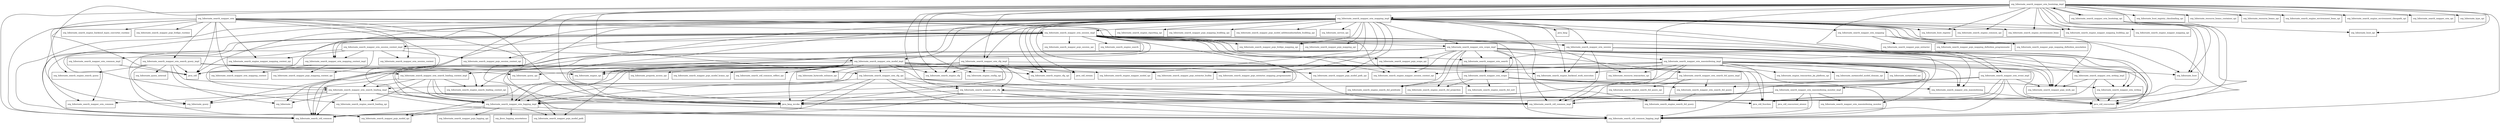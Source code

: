 digraph hibernate_search_mapper_orm_6_0_0_Alpha7_package_dependencies {
  node [shape = box, fontsize=10.0];
  org_hibernate_search_mapper_orm -> java_lang_invoke;
  org_hibernate_search_mapper_orm -> java_util;
  org_hibernate_search_mapper_orm -> org_hibernate_query;
  org_hibernate_search_mapper_orm -> org_hibernate_search_engine_backend_types_converter_runtime;
  org_hibernate_search_mapper_orm -> org_hibernate_search_engine_mapper_mapping_context_spi;
  org_hibernate_search_mapper_orm -> org_hibernate_search_engine_mapper_session_context_spi;
  org_hibernate_search_mapper_orm -> org_hibernate_search_engine_search_query;
  org_hibernate_search_mapper_orm -> org_hibernate_search_mapper_orm_logging_impl;
  org_hibernate_search_mapper_orm -> org_hibernate_search_mapper_orm_mapping_context;
  org_hibernate_search_mapper_orm -> org_hibernate_search_mapper_orm_search_query_impl;
  org_hibernate_search_mapper_orm -> org_hibernate_search_mapper_orm_session;
  org_hibernate_search_mapper_orm -> org_hibernate_search_mapper_orm_session_context;
  org_hibernate_search_mapper_orm -> org_hibernate_search_mapper_orm_session_impl;
  org_hibernate_search_mapper_orm -> org_hibernate_search_mapper_pojo_bridge_runtime;
  org_hibernate_search_mapper_orm -> org_hibernate_search_util_common;
  org_hibernate_search_mapper_orm -> org_hibernate_search_util_common_logging_impl;
  org_hibernate_search_mapper_orm_bootstrap_impl -> java_lang_invoke;
  org_hibernate_search_mapper_orm_bootstrap_impl -> java_util;
  org_hibernate_search_mapper_orm_bootstrap_impl -> java_util_concurrent;
  org_hibernate_search_mapper_orm_bootstrap_impl -> java_util_function;
  org_hibernate_search_mapper_orm_bootstrap_impl -> org_hibernate_boot;
  org_hibernate_search_mapper_orm_bootstrap_impl -> org_hibernate_boot_registry;
  org_hibernate_search_mapper_orm_bootstrap_impl -> org_hibernate_boot_registry_classloading_spi;
  org_hibernate_search_mapper_orm_bootstrap_impl -> org_hibernate_boot_spi;
  org_hibernate_search_mapper_orm_bootstrap_impl -> org_hibernate_engine_config_spi;
  org_hibernate_search_mapper_orm_bootstrap_impl -> org_hibernate_resource_beans_container_spi;
  org_hibernate_search_mapper_orm_bootstrap_impl -> org_hibernate_resource_beans_spi;
  org_hibernate_search_mapper_orm_bootstrap_impl -> org_hibernate_search_engine_cfg;
  org_hibernate_search_mapper_orm_bootstrap_impl -> org_hibernate_search_engine_cfg_spi;
  org_hibernate_search_mapper_orm_bootstrap_impl -> org_hibernate_search_engine_common_spi;
  org_hibernate_search_mapper_orm_bootstrap_impl -> org_hibernate_search_engine_environment_bean;
  org_hibernate_search_mapper_orm_bootstrap_impl -> org_hibernate_search_engine_environment_bean_spi;
  org_hibernate_search_mapper_orm_bootstrap_impl -> org_hibernate_search_engine_environment_classpath_spi;
  org_hibernate_search_mapper_orm_bootstrap_impl -> org_hibernate_search_engine_mapper_mapping_building_spi;
  org_hibernate_search_mapper_orm_bootstrap_impl -> org_hibernate_search_engine_mapper_mapping_spi;
  org_hibernate_search_mapper_orm_bootstrap_impl -> org_hibernate_search_mapper_orm_bootstrap_spi;
  org_hibernate_search_mapper_orm_bootstrap_impl -> org_hibernate_search_mapper_orm_cfg;
  org_hibernate_search_mapper_orm_bootstrap_impl -> org_hibernate_search_mapper_orm_cfg_impl;
  org_hibernate_search_mapper_orm_bootstrap_impl -> org_hibernate_search_mapper_orm_cfg_spi;
  org_hibernate_search_mapper_orm_bootstrap_impl -> org_hibernate_search_mapper_orm_event_impl;
  org_hibernate_search_mapper_orm_bootstrap_impl -> org_hibernate_search_mapper_orm_logging_impl;
  org_hibernate_search_mapper_orm_bootstrap_impl -> org_hibernate_search_mapper_orm_mapping_impl;
  org_hibernate_search_mapper_orm_bootstrap_impl -> org_hibernate_search_mapper_orm_spi;
  org_hibernate_search_mapper_orm_bootstrap_impl -> org_hibernate_search_util_common;
  org_hibernate_search_mapper_orm_bootstrap_impl -> org_hibernate_search_util_common_impl;
  org_hibernate_search_mapper_orm_bootstrap_impl -> org_hibernate_search_util_common_logging_impl;
  org_hibernate_search_mapper_orm_bootstrap_impl -> org_hibernate_type_spi;
  org_hibernate_search_mapper_orm_bootstrap_spi -> java_util_function;
  org_hibernate_search_mapper_orm_bootstrap_spi -> org_hibernate_boot;
  org_hibernate_search_mapper_orm_bootstrap_spi -> org_hibernate_boot_spi;
  org_hibernate_search_mapper_orm_bootstrap_spi -> org_hibernate_search_mapper_orm_bootstrap_impl;
  org_hibernate_search_mapper_orm_cfg -> java_lang_invoke;
  org_hibernate_search_mapper_orm_cfg -> java_util_function;
  org_hibernate_search_mapper_orm_cfg -> org_hibernate_search_mapper_orm_logging_impl;
  org_hibernate_search_mapper_orm_cfg -> org_hibernate_search_util_common;
  org_hibernate_search_mapper_orm_cfg -> org_hibernate_search_util_common_impl;
  org_hibernate_search_mapper_orm_cfg -> org_hibernate_search_util_common_logging_impl;
  org_hibernate_search_mapper_orm_cfg_impl -> java_lang_invoke;
  org_hibernate_search_mapper_orm_cfg_impl -> java_util;
  org_hibernate_search_mapper_orm_cfg_impl -> org_hibernate_engine_config_spi;
  org_hibernate_search_mapper_orm_cfg_impl -> org_hibernate_search_engine_cfg;
  org_hibernate_search_mapper_orm_cfg_impl -> org_hibernate_search_engine_cfg_spi;
  org_hibernate_search_mapper_orm_cfg_impl -> org_hibernate_search_mapper_orm_cfg;
  org_hibernate_search_mapper_orm_cfg_impl -> org_hibernate_search_mapper_orm_logging_impl;
  org_hibernate_search_mapper_orm_cfg_impl -> org_hibernate_search_util_common_impl;
  org_hibernate_search_mapper_orm_cfg_impl -> org_hibernate_search_util_common_logging_impl;
  org_hibernate_search_mapper_orm_cfg_spi -> java_lang_invoke;
  org_hibernate_search_mapper_orm_cfg_spi -> java_util_function;
  org_hibernate_search_mapper_orm_cfg_spi -> org_hibernate_search_mapper_orm_cfg;
  org_hibernate_search_mapper_orm_cfg_spi -> org_hibernate_search_mapper_orm_logging_impl;
  org_hibernate_search_mapper_orm_cfg_spi -> org_hibernate_search_util_common;
  org_hibernate_search_mapper_orm_cfg_spi -> org_hibernate_search_util_common_impl;
  org_hibernate_search_mapper_orm_cfg_spi -> org_hibernate_search_util_common_logging_impl;
  org_hibernate_search_mapper_orm_common_impl -> java_util;
  org_hibernate_search_mapper_orm_common_impl -> org_hibernate_search_mapper_orm_common;
  org_hibernate_search_mapper_orm_event_impl -> java_lang_invoke;
  org_hibernate_search_mapper_orm_event_impl -> java_util_concurrent;
  org_hibernate_search_mapper_orm_event_impl -> java_util_function;
  org_hibernate_search_mapper_orm_event_impl -> org_hibernate_search_mapper_orm_logging_impl;
  org_hibernate_search_mapper_orm_event_impl -> org_hibernate_search_mapper_pojo_work_spi;
  org_hibernate_search_mapper_orm_event_impl -> org_hibernate_search_util_common_impl;
  org_hibernate_search_mapper_orm_event_impl -> org_hibernate_search_util_common_logging_impl;
  org_hibernate_search_mapper_orm_logging_impl -> org_hibernate_search_mapper_pojo_logging_spi;
  org_hibernate_search_mapper_orm_logging_impl -> org_hibernate_search_mapper_pojo_model_path;
  org_hibernate_search_mapper_orm_logging_impl -> org_hibernate_search_mapper_pojo_model_spi;
  org_hibernate_search_mapper_orm_logging_impl -> org_hibernate_search_util_common;
  org_hibernate_search_mapper_orm_logging_impl -> org_hibernate_search_util_common_logging_impl;
  org_hibernate_search_mapper_orm_logging_impl -> org_jboss_logging_annotations;
  org_hibernate_search_mapper_orm_mapping -> org_hibernate_search_mapper_pojo_extractor;
  org_hibernate_search_mapper_orm_mapping -> org_hibernate_search_mapper_pojo_mapping_definition_annotation;
  org_hibernate_search_mapper_orm_mapping -> org_hibernate_search_mapper_pojo_mapping_definition_programmatic;
  org_hibernate_search_mapper_orm_mapping_context_impl -> org_hibernate_search_mapper_orm_mapping_context;
  org_hibernate_search_mapper_orm_mapping_context_impl -> org_hibernate_search_mapper_pojo_mapping_context_spi;
  org_hibernate_search_mapper_orm_mapping_impl -> java_lang;
  org_hibernate_search_mapper_orm_mapping_impl -> java_lang_invoke;
  org_hibernate_search_mapper_orm_mapping_impl -> java_util;
  org_hibernate_search_mapper_orm_mapping_impl -> java_util_function;
  org_hibernate_search_mapper_orm_mapping_impl -> java_util_stream;
  org_hibernate_search_mapper_orm_mapping_impl -> org_hibernate;
  org_hibernate_search_mapper_orm_mapping_impl -> org_hibernate_boot;
  org_hibernate_search_mapper_orm_mapping_impl -> org_hibernate_boot_registry;
  org_hibernate_search_mapper_orm_mapping_impl -> org_hibernate_engine_spi;
  org_hibernate_search_mapper_orm_mapping_impl -> org_hibernate_search_engine_backend_work_execution;
  org_hibernate_search_mapper_orm_mapping_impl -> org_hibernate_search_engine_cfg;
  org_hibernate_search_mapper_orm_mapping_impl -> org_hibernate_search_engine_cfg_spi;
  org_hibernate_search_mapper_orm_mapping_impl -> org_hibernate_search_engine_common_spi;
  org_hibernate_search_mapper_orm_mapping_impl -> org_hibernate_search_engine_environment_bean;
  org_hibernate_search_mapper_orm_mapping_impl -> org_hibernate_search_engine_mapper_mapping_building_spi;
  org_hibernate_search_mapper_orm_mapping_impl -> org_hibernate_search_engine_mapper_mapping_spi;
  org_hibernate_search_mapper_orm_mapping_impl -> org_hibernate_search_engine_mapper_model_spi;
  org_hibernate_search_mapper_orm_mapping_impl -> org_hibernate_search_engine_reporting_spi;
  org_hibernate_search_mapper_orm_mapping_impl -> org_hibernate_search_mapper_orm_cfg;
  org_hibernate_search_mapper_orm_mapping_impl -> org_hibernate_search_mapper_orm_cfg_impl;
  org_hibernate_search_mapper_orm_mapping_impl -> org_hibernate_search_mapper_orm_event_impl;
  org_hibernate_search_mapper_orm_mapping_impl -> org_hibernate_search_mapper_orm_logging_impl;
  org_hibernate_search_mapper_orm_mapping_impl -> org_hibernate_search_mapper_orm_mapping;
  org_hibernate_search_mapper_orm_mapping_impl -> org_hibernate_search_mapper_orm_mapping_context_impl;
  org_hibernate_search_mapper_orm_mapping_impl -> org_hibernate_search_mapper_orm_model_impl;
  org_hibernate_search_mapper_orm_mapping_impl -> org_hibernate_search_mapper_orm_scope_impl;
  org_hibernate_search_mapper_orm_mapping_impl -> org_hibernate_search_mapper_orm_search_loading_impl;
  org_hibernate_search_mapper_orm_mapping_impl -> org_hibernate_search_mapper_orm_session;
  org_hibernate_search_mapper_orm_mapping_impl -> org_hibernate_search_mapper_orm_session_impl;
  org_hibernate_search_mapper_orm_mapping_impl -> org_hibernate_search_mapper_pojo_bridge_mapping_spi;
  org_hibernate_search_mapper_orm_mapping_impl -> org_hibernate_search_mapper_pojo_extractor_builtin;
  org_hibernate_search_mapper_orm_mapping_impl -> org_hibernate_search_mapper_pojo_extractor_mapping_programmatic;
  org_hibernate_search_mapper_orm_mapping_impl -> org_hibernate_search_mapper_pojo_mapping_building_spi;
  org_hibernate_search_mapper_orm_mapping_impl -> org_hibernate_search_mapper_pojo_mapping_definition_annotation;
  org_hibernate_search_mapper_orm_mapping_impl -> org_hibernate_search_mapper_pojo_mapping_spi;
  org_hibernate_search_mapper_orm_mapping_impl -> org_hibernate_search_mapper_pojo_model_additionalmetadata_building_spi;
  org_hibernate_search_mapper_orm_mapping_impl -> org_hibernate_search_mapper_pojo_model_path;
  org_hibernate_search_mapper_orm_mapping_impl -> org_hibernate_search_mapper_pojo_model_path_spi;
  org_hibernate_search_mapper_orm_mapping_impl -> org_hibernate_search_mapper_pojo_model_spi;
  org_hibernate_search_mapper_orm_mapping_impl -> org_hibernate_search_mapper_pojo_work_spi;
  org_hibernate_search_mapper_orm_mapping_impl -> org_hibernate_search_util_common;
  org_hibernate_search_mapper_orm_mapping_impl -> org_hibernate_search_util_common_impl;
  org_hibernate_search_mapper_orm_mapping_impl -> org_hibernate_search_util_common_logging_impl;
  org_hibernate_search_mapper_orm_mapping_impl -> org_hibernate_service_spi;
  org_hibernate_search_mapper_orm_massindexing -> java_util_concurrent;
  org_hibernate_search_mapper_orm_massindexing_impl -> java_lang_invoke;
  org_hibernate_search_mapper_orm_massindexing_impl -> java_util_concurrent;
  org_hibernate_search_mapper_orm_massindexing_impl -> java_util_function;
  org_hibernate_search_mapper_orm_massindexing_impl -> org_hibernate_engine_spi;
  org_hibernate_search_mapper_orm_massindexing_impl -> org_hibernate_engine_transaction_jta_platform_spi;
  org_hibernate_search_mapper_orm_massindexing_impl -> org_hibernate_metamodel_model_domain_spi;
  org_hibernate_search_mapper_orm_massindexing_impl -> org_hibernate_metamodel_spi;
  org_hibernate_search_mapper_orm_massindexing_impl -> org_hibernate_query;
  org_hibernate_search_mapper_orm_massindexing_impl -> org_hibernate_query_spi;
  org_hibernate_search_mapper_orm_massindexing_impl -> org_hibernate_resource_transaction_spi;
  org_hibernate_search_mapper_orm_massindexing_impl -> org_hibernate_search_engine_backend_work_execution;
  org_hibernate_search_mapper_orm_massindexing_impl -> org_hibernate_search_engine_mapper_session_context_spi;
  org_hibernate_search_mapper_orm_massindexing_impl -> org_hibernate_search_mapper_orm_logging_impl;
  org_hibernate_search_mapper_orm_massindexing_impl -> org_hibernate_search_mapper_orm_massindexing;
  org_hibernate_search_mapper_orm_massindexing_impl -> org_hibernate_search_mapper_orm_massindexing_monitor;
  org_hibernate_search_mapper_orm_massindexing_impl -> org_hibernate_search_mapper_orm_massindexing_monitor_impl;
  org_hibernate_search_mapper_orm_massindexing_impl -> org_hibernate_search_mapper_pojo_work_spi;
  org_hibernate_search_mapper_orm_massindexing_impl -> org_hibernate_search_util_common;
  org_hibernate_search_mapper_orm_massindexing_impl -> org_hibernate_search_util_common_impl;
  org_hibernate_search_mapper_orm_massindexing_impl -> org_hibernate_search_util_common_logging_impl;
  org_hibernate_search_mapper_orm_massindexing_monitor_impl -> java_lang_invoke;
  org_hibernate_search_mapper_orm_massindexing_monitor_impl -> java_util_concurrent_atomic;
  org_hibernate_search_mapper_orm_massindexing_monitor_impl -> org_hibernate_search_mapper_orm_logging_impl;
  org_hibernate_search_mapper_orm_massindexing_monitor_impl -> org_hibernate_search_mapper_orm_massindexing_monitor;
  org_hibernate_search_mapper_orm_massindexing_monitor_impl -> org_hibernate_search_util_common_logging_impl;
  org_hibernate_search_mapper_orm_model_impl -> java_lang_invoke;
  org_hibernate_search_mapper_orm_model_impl -> java_util;
  org_hibernate_search_mapper_orm_model_impl -> java_util_function;
  org_hibernate_search_mapper_orm_model_impl -> java_util_stream;
  org_hibernate_search_mapper_orm_model_impl -> org_hibernate_boot;
  org_hibernate_search_mapper_orm_model_impl -> org_hibernate_bytecode_enhance_spi;
  org_hibernate_search_mapper_orm_model_impl -> org_hibernate_engine_spi;
  org_hibernate_search_mapper_orm_model_impl -> org_hibernate_property_access_spi;
  org_hibernate_search_mapper_orm_model_impl -> org_hibernate_search_engine_cfg;
  org_hibernate_search_mapper_orm_model_impl -> org_hibernate_search_engine_cfg_spi;
  org_hibernate_search_mapper_orm_model_impl -> org_hibernate_search_engine_mapper_model_spi;
  org_hibernate_search_mapper_orm_model_impl -> org_hibernate_search_mapper_orm_cfg_spi;
  org_hibernate_search_mapper_orm_model_impl -> org_hibernate_search_mapper_orm_logging_impl;
  org_hibernate_search_mapper_orm_model_impl -> org_hibernate_search_mapper_pojo_extractor_builtin;
  org_hibernate_search_mapper_orm_model_impl -> org_hibernate_search_mapper_pojo_extractor_mapping_programmatic;
  org_hibernate_search_mapper_orm_model_impl -> org_hibernate_search_mapper_pojo_model_hcann_spi;
  org_hibernate_search_mapper_orm_model_impl -> org_hibernate_search_mapper_pojo_model_path;
  org_hibernate_search_mapper_orm_model_impl -> org_hibernate_search_mapper_pojo_model_path_spi;
  org_hibernate_search_mapper_orm_model_impl -> org_hibernate_search_mapper_pojo_model_spi;
  org_hibernate_search_mapper_orm_model_impl -> org_hibernate_search_util_common;
  org_hibernate_search_mapper_orm_model_impl -> org_hibernate_search_util_common_impl;
  org_hibernate_search_mapper_orm_model_impl -> org_hibernate_search_util_common_logging_impl;
  org_hibernate_search_mapper_orm_model_impl -> org_hibernate_search_util_common_reflect_spi;
  org_hibernate_search_mapper_orm_scope -> org_hibernate_search_engine_search_dsl_predicate;
  org_hibernate_search_mapper_orm_scope -> org_hibernate_search_engine_search_dsl_projection;
  org_hibernate_search_mapper_orm_scope -> org_hibernate_search_engine_search_dsl_sort;
  org_hibernate_search_mapper_orm_scope -> org_hibernate_search_mapper_orm_massindexing;
  org_hibernate_search_mapper_orm_scope -> org_hibernate_search_mapper_orm_search_dsl_query;
  org_hibernate_search_mapper_orm_scope -> org_hibernate_search_mapper_orm_writing;
  org_hibernate_search_mapper_orm_scope_impl -> org_hibernate_search_engine_mapper_session_context_spi;
  org_hibernate_search_mapper_orm_scope_impl -> org_hibernate_search_engine_search_dsl_predicate;
  org_hibernate_search_mapper_orm_scope_impl -> org_hibernate_search_engine_search_dsl_projection;
  org_hibernate_search_mapper_orm_scope_impl -> org_hibernate_search_engine_search_dsl_query;
  org_hibernate_search_mapper_orm_scope_impl -> org_hibernate_search_engine_search_dsl_sort;
  org_hibernate_search_mapper_orm_scope_impl -> org_hibernate_search_engine_search_loading_context_spi;
  org_hibernate_search_mapper_orm_scope_impl -> org_hibernate_search_mapper_orm_massindexing;
  org_hibernate_search_mapper_orm_scope_impl -> org_hibernate_search_mapper_orm_massindexing_impl;
  org_hibernate_search_mapper_orm_scope_impl -> org_hibernate_search_mapper_orm_scope;
  org_hibernate_search_mapper_orm_scope_impl -> org_hibernate_search_mapper_orm_search;
  org_hibernate_search_mapper_orm_scope_impl -> org_hibernate_search_mapper_orm_search_dsl_query;
  org_hibernate_search_mapper_orm_scope_impl -> org_hibernate_search_mapper_orm_search_dsl_query_impl;
  org_hibernate_search_mapper_orm_scope_impl -> org_hibernate_search_mapper_orm_search_loading_context_impl;
  org_hibernate_search_mapper_orm_scope_impl -> org_hibernate_search_mapper_orm_search_loading_impl;
  org_hibernate_search_mapper_orm_scope_impl -> org_hibernate_search_mapper_orm_writing;
  org_hibernate_search_mapper_orm_scope_impl -> org_hibernate_search_mapper_orm_writing_impl;
  org_hibernate_search_mapper_orm_scope_impl -> org_hibernate_search_mapper_pojo_scope_spi;
  org_hibernate_search_mapper_orm_scope_impl -> org_hibernate_search_mapper_pojo_work_spi;
  org_hibernate_search_mapper_orm_search -> org_hibernate_search_mapper_orm_scope;
  org_hibernate_search_mapper_orm_search_dsl_query -> org_hibernate_search_engine_search_dsl_query;
  org_hibernate_search_mapper_orm_search_dsl_query_impl -> org_hibernate_search_engine_search_dsl_query;
  org_hibernate_search_mapper_orm_search_dsl_query_impl -> org_hibernate_search_engine_search_dsl_query_spi;
  org_hibernate_search_mapper_orm_search_dsl_query_impl -> org_hibernate_search_mapper_orm_search_dsl_query;
  org_hibernate_search_mapper_orm_search_dsl_query_impl -> org_hibernate_search_mapper_orm_search_loading_impl;
  org_hibernate_search_mapper_orm_search_loading_context_impl -> java_lang_invoke;
  org_hibernate_search_mapper_orm_search_loading_context_impl -> org_hibernate_search_engine_search_loading_context_spi;
  org_hibernate_search_mapper_orm_search_loading_context_impl -> org_hibernate_search_engine_search_loading_spi;
  org_hibernate_search_mapper_orm_search_loading_context_impl -> org_hibernate_search_mapper_orm_logging_impl;
  org_hibernate_search_mapper_orm_search_loading_context_impl -> org_hibernate_search_mapper_orm_search_loading_impl;
  org_hibernate_search_mapper_orm_search_loading_context_impl -> org_hibernate_search_util_common;
  org_hibernate_search_mapper_orm_search_loading_context_impl -> org_hibernate_search_util_common_logging_impl;
  org_hibernate_search_mapper_orm_search_loading_impl -> java_lang_invoke;
  org_hibernate_search_mapper_orm_search_loading_impl -> java_util_function;
  org_hibernate_search_mapper_orm_search_loading_impl -> org_hibernate;
  org_hibernate_search_mapper_orm_search_loading_impl -> org_hibernate_query;
  org_hibernate_search_mapper_orm_search_loading_impl -> org_hibernate_search_engine_search_loading_spi;
  org_hibernate_search_mapper_orm_search_loading_impl -> org_hibernate_search_mapper_orm_common;
  org_hibernate_search_mapper_orm_search_loading_impl -> org_hibernate_search_mapper_orm_logging_impl;
  org_hibernate_search_mapper_orm_search_loading_impl -> org_hibernate_search_util_common;
  org_hibernate_search_mapper_orm_search_loading_impl -> org_hibernate_search_util_common_logging_impl;
  org_hibernate_search_mapper_orm_search_query_impl -> java_util;
  org_hibernate_search_mapper_orm_search_query_impl -> org_hibernate;
  org_hibernate_search_mapper_orm_search_query_impl -> org_hibernate_engine_spi;
  org_hibernate_search_mapper_orm_search_query_impl -> org_hibernate_query;
  org_hibernate_search_mapper_orm_search_query_impl -> org_hibernate_query_internal;
  org_hibernate_search_mapper_orm_search_query_impl -> org_hibernate_query_spi;
  org_hibernate_search_mapper_orm_search_query_impl -> org_hibernate_search_engine_search_loading_context_spi;
  org_hibernate_search_mapper_orm_search_query_impl -> org_hibernate_search_engine_search_query;
  org_hibernate_search_mapper_orm_search_query_impl -> org_hibernate_search_mapper_orm_search_loading_context_impl;
  org_hibernate_search_mapper_orm_search_query_impl -> org_hibernate_search_mapper_orm_search_loading_impl;
  org_hibernate_search_mapper_orm_session -> java_util_concurrent;
  org_hibernate_search_mapper_orm_session -> org_hibernate_search_engine_backend_work_execution;
  org_hibernate_search_mapper_orm_session -> org_hibernate_search_mapper_orm_massindexing;
  org_hibernate_search_mapper_orm_session -> org_hibernate_search_mapper_orm_search;
  org_hibernate_search_mapper_orm_session -> org_hibernate_search_mapper_orm_search_dsl_query;
  org_hibernate_search_mapper_orm_session -> org_hibernate_search_mapper_orm_writing;
  org_hibernate_search_mapper_orm_session -> org_hibernate_search_util_common_impl;
  org_hibernate_search_mapper_orm_session_context_impl -> org_hibernate_search_engine_mapper_mapping_context_spi;
  org_hibernate_search_mapper_orm_session_context_impl -> org_hibernate_search_mapper_orm_mapping_context_impl;
  org_hibernate_search_mapper_orm_session_context_impl -> org_hibernate_search_mapper_orm_model_impl;
  org_hibernate_search_mapper_orm_session_context_impl -> org_hibernate_search_mapper_orm_session_context;
  org_hibernate_search_mapper_orm_session_context_impl -> org_hibernate_search_mapper_pojo_mapping_context_spi;
  org_hibernate_search_mapper_orm_session_context_impl -> org_hibernate_search_mapper_pojo_model_spi;
  org_hibernate_search_mapper_orm_session_context_impl -> org_hibernate_search_mapper_pojo_session_context_spi;
  org_hibernate_search_mapper_orm_session_impl -> java_lang_invoke;
  org_hibernate_search_mapper_orm_session_impl -> java_util_concurrent;
  org_hibernate_search_mapper_orm_session_impl -> org_hibernate_engine_spi;
  org_hibernate_search_mapper_orm_session_impl -> org_hibernate_resource_transaction_spi;
  org_hibernate_search_mapper_orm_session_impl -> org_hibernate_search_engine_backend_work_execution;
  org_hibernate_search_mapper_orm_session_impl -> org_hibernate_search_engine_mapper_session_context_spi;
  org_hibernate_search_mapper_orm_session_impl -> org_hibernate_search_engine_search;
  org_hibernate_search_mapper_orm_session_impl -> org_hibernate_search_engine_search_loading_spi;
  org_hibernate_search_mapper_orm_session_impl -> org_hibernate_search_mapper_orm_common;
  org_hibernate_search_mapper_orm_session_impl -> org_hibernate_search_mapper_orm_common_impl;
  org_hibernate_search_mapper_orm_session_impl -> org_hibernate_search_mapper_orm_logging_impl;
  org_hibernate_search_mapper_orm_session_impl -> org_hibernate_search_mapper_orm_mapping_context_impl;
  org_hibernate_search_mapper_orm_session_impl -> org_hibernate_search_mapper_orm_scope_impl;
  org_hibernate_search_mapper_orm_session_impl -> org_hibernate_search_mapper_orm_search;
  org_hibernate_search_mapper_orm_session_impl -> org_hibernate_search_mapper_orm_session;
  org_hibernate_search_mapper_orm_session_impl -> org_hibernate_search_mapper_orm_session_context_impl;
  org_hibernate_search_mapper_orm_session_impl -> org_hibernate_search_mapper_pojo_bridge_mapping_spi;
  org_hibernate_search_mapper_orm_session_impl -> org_hibernate_search_mapper_pojo_mapping_spi;
  org_hibernate_search_mapper_orm_session_impl -> org_hibernate_search_mapper_pojo_scope_spi;
  org_hibernate_search_mapper_orm_session_impl -> org_hibernate_search_mapper_pojo_session_context_spi;
  org_hibernate_search_mapper_orm_session_impl -> org_hibernate_search_mapper_pojo_session_spi;
  org_hibernate_search_mapper_orm_session_impl -> org_hibernate_search_mapper_pojo_work_spi;
  org_hibernate_search_mapper_orm_session_impl -> org_hibernate_search_util_common;
  org_hibernate_search_mapper_orm_session_impl -> org_hibernate_search_util_common_impl;
  org_hibernate_search_mapper_orm_session_impl -> org_hibernate_search_util_common_logging_impl;
  org_hibernate_search_mapper_orm_writing -> java_util_concurrent;
  org_hibernate_search_mapper_orm_writing_impl -> java_util_concurrent;
  org_hibernate_search_mapper_orm_writing_impl -> org_hibernate_search_mapper_orm_writing;
  org_hibernate_search_mapper_orm_writing_impl -> org_hibernate_search_mapper_pojo_work_spi;
  org_hibernate_search_mapper_orm_writing_impl -> org_hibernate_search_util_common_impl;
}
